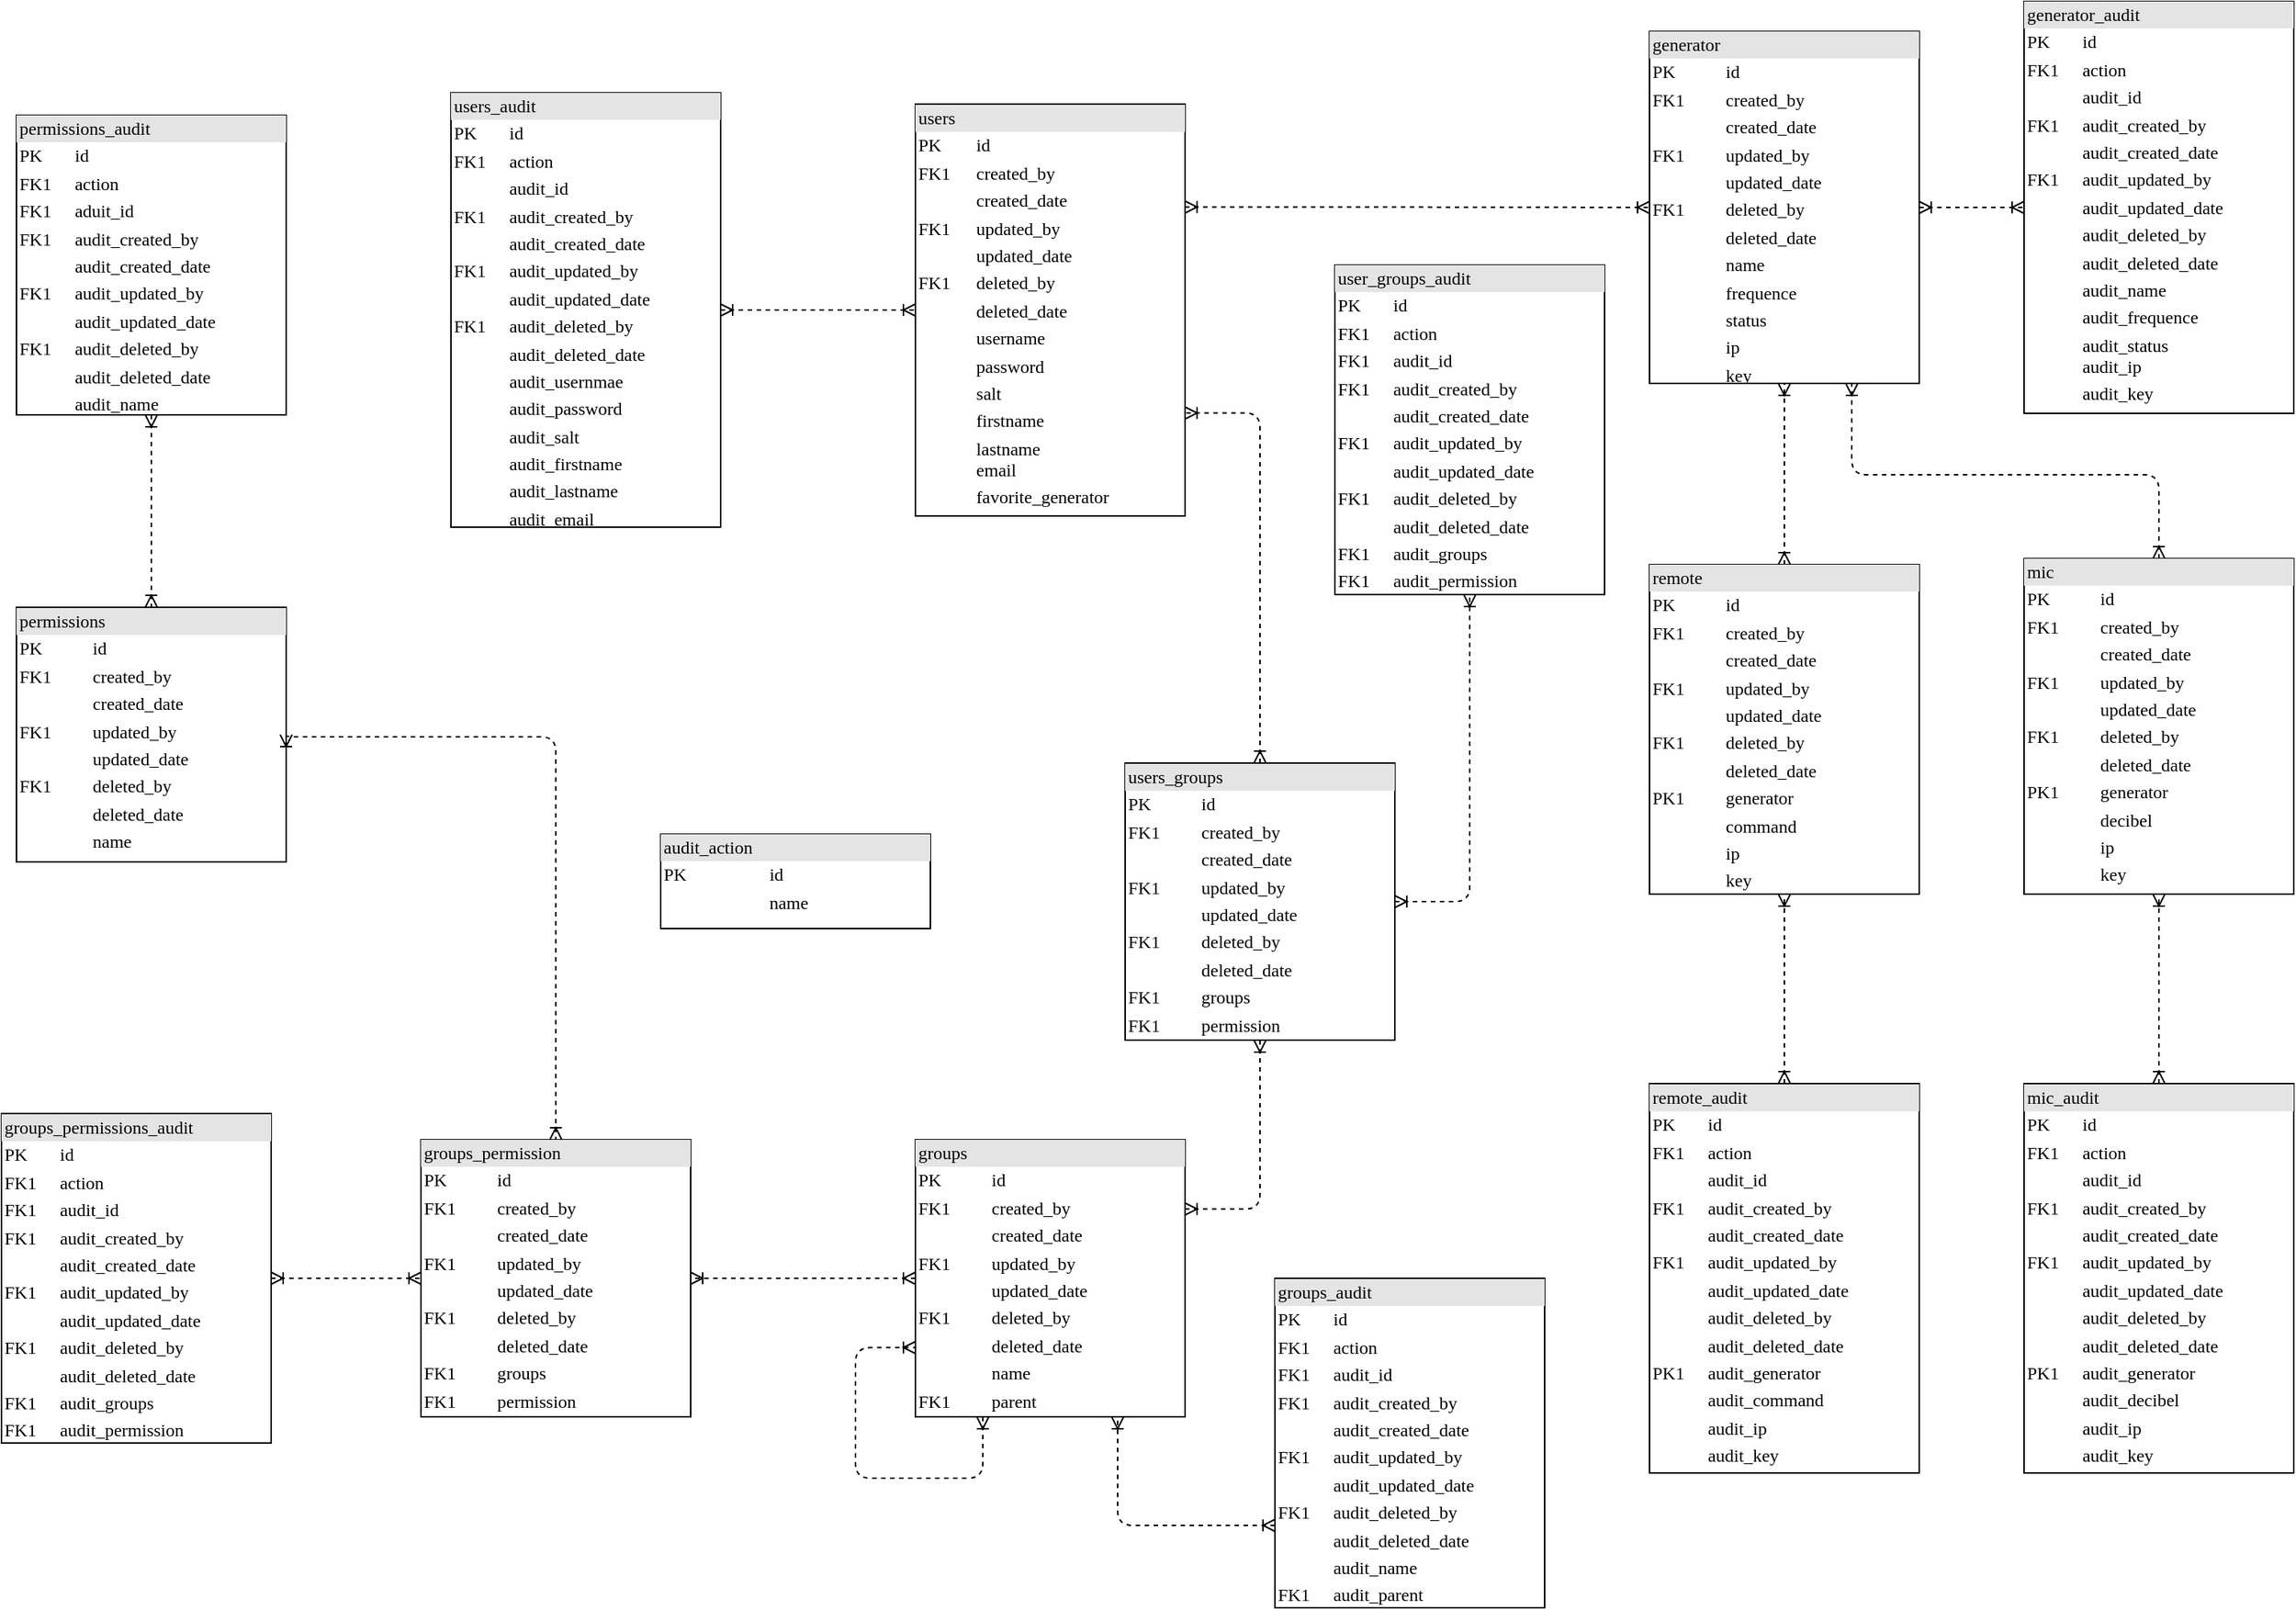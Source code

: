 <mxfile pages="1" version="11.2.4" type="device"><diagram name="Page-1" id="2ca16b54-16f6-2749-3443-fa8db7711227"><mxGraphModel dx="1426" dy="1027" grid="1" gridSize="10" guides="1" tooltips="1" connect="1" arrows="1" fold="1" page="1" pageScale="1" pageWidth="1654" pageHeight="1169" background="#ffffff" math="0" shadow="0"><root><mxCell id="0"/><mxCell id="1" parent="0"/><mxCell id="2ed32ef02a7f4228-8" value="&lt;div style=&quot;box-sizing: border-box ; width: 100% ; background: #e4e4e4 ; padding: 2px&quot;&gt;audit_action&lt;/div&gt;&lt;table style=&quot;width: 100% ; font-size: 1em&quot; cellpadding=&quot;2&quot; cellspacing=&quot;0&quot;&gt;&lt;tbody&gt;&lt;tr&gt;&lt;td&gt;PK&lt;/td&gt;&lt;td&gt;id&lt;/td&gt;&lt;/tr&gt;&lt;tr&gt;&lt;td&gt;&lt;br&gt;&lt;/td&gt;&lt;td&gt;name&lt;/td&gt;&lt;/tr&gt;&lt;/tbody&gt;&lt;/table&gt;" style="verticalAlign=top;align=left;overflow=fill;html=1;rounded=0;shadow=0;comic=0;labelBackgroundColor=none;strokeColor=#000000;strokeWidth=1;fillColor=#ffffff;fontFamily=Verdana;fontSize=12;fontColor=#000000;" parent="1" vertex="1"><mxGeometry x="510" y="620" width="180" height="63" as="geometry"/></mxCell><mxCell id="5gLqeMXHrK_d8059Eth--4" value="&lt;div style=&quot;box-sizing: border-box ; width: 100% ; background: #e4e4e4 ; padding: 2px&quot;&gt;users&lt;/div&gt;&lt;table style=&quot;width: 100% ; font-size: 1em&quot; cellpadding=&quot;2&quot; cellspacing=&quot;0&quot;&gt;&lt;tbody&gt;&lt;tr&gt;&lt;td&gt;PK&lt;/td&gt;&lt;td&gt;id&lt;/td&gt;&lt;/tr&gt;&lt;tr&gt;&lt;td&gt;FK1&lt;/td&gt;&lt;td&gt;created_by&lt;/td&gt;&lt;/tr&gt;&lt;tr&gt;&lt;td&gt;&lt;/td&gt;&lt;td&gt;created_date&lt;/td&gt;&lt;/tr&gt;&lt;tr&gt;&lt;td&gt;FK1&lt;br&gt;&lt;/td&gt;&lt;td&gt;updated_by&lt;br&gt;&lt;/td&gt;&lt;/tr&gt;&lt;tr&gt;&lt;td&gt;&lt;br&gt;&lt;/td&gt;&lt;td&gt;updated_date&lt;/td&gt;&lt;/tr&gt;&lt;tr&gt;&lt;td&gt;FK1&lt;br&gt;&lt;/td&gt;&lt;td&gt;deleted_by&lt;br&gt;&lt;/td&gt;&lt;/tr&gt;&lt;tr&gt;&lt;td&gt;&lt;br&gt;&lt;/td&gt;&lt;td&gt;deleted_date&lt;br&gt;&lt;/td&gt;&lt;/tr&gt;&lt;tr&gt;&lt;td&gt;&lt;br&gt;&lt;/td&gt;&lt;td&gt;username&lt;br&gt;&lt;/td&gt;&lt;/tr&gt;&lt;tr&gt;&lt;td&gt;&lt;/td&gt;&lt;td&gt;password&lt;br&gt;&lt;/td&gt;&lt;/tr&gt;&lt;tr&gt;&lt;td&gt;&lt;br&gt;&lt;/td&gt;&lt;td&gt;salt&lt;br&gt;&lt;/td&gt;&lt;/tr&gt;&lt;tr&gt;&lt;td&gt;&lt;br&gt;&lt;/td&gt;&lt;td&gt;firstname&lt;br&gt;&lt;/td&gt;&lt;/tr&gt;&lt;tr&gt;&lt;td&gt;&lt;br&gt;&lt;/td&gt;&lt;td&gt;lastname&lt;br&gt;email&lt;/td&gt;&lt;/tr&gt;&lt;tr&gt;&lt;td&gt;&lt;br&gt;&lt;/td&gt;&lt;td&gt;favorite_generator&lt;/td&gt;&lt;/tr&gt;&lt;/tbody&gt;&lt;/table&gt;" style="verticalAlign=top;align=left;overflow=fill;html=1;rounded=0;shadow=0;comic=0;labelBackgroundColor=none;strokeColor=#000000;strokeWidth=1;fillColor=#ffffff;fontFamily=Verdana;fontSize=12;fontColor=#000000;" parent="1" vertex="1"><mxGeometry x="680" y="132.5" width="180" height="275" as="geometry"/></mxCell><mxCell id="5gLqeMXHrK_d8059Eth--5" value="&lt;div style=&quot;box-sizing: border-box ; width: 100% ; background: #e4e4e4 ; padding: 2px&quot;&gt;users_audit&lt;/div&gt;&lt;table style=&quot;width: 100% ; font-size: 1em&quot; cellpadding=&quot;2&quot; cellspacing=&quot;0&quot;&gt;&lt;tbody&gt;&lt;tr&gt;&lt;td&gt;PK&lt;/td&gt;&lt;td&gt;id&lt;/td&gt;&lt;/tr&gt;&lt;tr&gt;&lt;td&gt;FK1&lt;/td&gt;&lt;td&gt;action&lt;/td&gt;&lt;/tr&gt;&lt;tr&gt;&lt;td&gt;&lt;/td&gt;&lt;td&gt;audit_id&lt;/td&gt;&lt;/tr&gt;&lt;tr&gt;&lt;td&gt;FK1&lt;br&gt;&lt;/td&gt;&lt;td&gt;audit_created_by&lt;br&gt;&lt;/td&gt;&lt;/tr&gt;&lt;tr&gt;&lt;td&gt;&lt;br&gt;&lt;/td&gt;&lt;td&gt;audit_created_date&lt;br&gt;&lt;/td&gt;&lt;/tr&gt;&lt;tr&gt;&lt;td&gt;FK1&lt;br&gt;&lt;/td&gt;&lt;td&gt;audit_updated_by&lt;br&gt;&lt;/td&gt;&lt;/tr&gt;&lt;tr&gt;&lt;td&gt;&lt;br&gt;&lt;/td&gt;&lt;td&gt;audit_updated_date&lt;br&gt;&lt;/td&gt;&lt;/tr&gt;&lt;tr&gt;&lt;td&gt;FK1&lt;br&gt;&lt;/td&gt;&lt;td&gt;audit_deleted_by&lt;br&gt;&lt;/td&gt;&lt;/tr&gt;&lt;tr&gt;&lt;td&gt;&lt;br&gt;&lt;/td&gt;&lt;td&gt;audit_deleted_date&lt;br&gt;&lt;/td&gt;&lt;/tr&gt;&lt;tr&gt;&lt;td&gt;&lt;br&gt;&lt;/td&gt;&lt;td&gt;audit_usernmae&lt;br&gt;&lt;/td&gt;&lt;/tr&gt;&lt;tr&gt;&lt;td&gt;&lt;br&gt;&lt;/td&gt;&lt;td&gt;audit_password&lt;br&gt;&lt;/td&gt;&lt;/tr&gt;&lt;tr&gt;&lt;td&gt;&lt;br&gt;&lt;/td&gt;&lt;td&gt;audit_salt&lt;br&gt;&lt;/td&gt;&lt;/tr&gt;&lt;tr&gt;&lt;td&gt;&lt;br&gt;&lt;/td&gt;&lt;td&gt;audit_firstname&lt;br&gt;&lt;/td&gt;&lt;/tr&gt;&lt;tr&gt;&lt;td&gt;&lt;br&gt;&lt;/td&gt;&lt;td&gt;audit_lastname&lt;br&gt;&lt;/td&gt;&lt;/tr&gt;&lt;tr&gt;&lt;td&gt;&lt;br&gt;&lt;/td&gt;&lt;td&gt;audit_email&lt;/td&gt;&lt;/tr&gt;&lt;/tbody&gt;&lt;/table&gt;" style="verticalAlign=top;align=left;overflow=fill;html=1;rounded=0;shadow=0;comic=0;labelBackgroundColor=none;strokeColor=#000000;strokeWidth=1;fillColor=#ffffff;fontFamily=Verdana;fontSize=12;fontColor=#000000;" parent="1" vertex="1"><mxGeometry x="370" y="125" width="180" height="290" as="geometry"/></mxCell><mxCell id="5gLqeMXHrK_d8059Eth--9" style="edgeStyle=orthogonalEdgeStyle;html=1;dashed=1;labelBackgroundColor=none;startArrow=ERoneToMany;endArrow=ERoneToMany;fontFamily=Verdana;fontSize=12;align=left;exitX=1;exitY=0.5;exitDx=0;exitDy=0;entryX=0;entryY=0.5;entryDx=0;entryDy=0;startFill=0;" parent="1" source="5gLqeMXHrK_d8059Eth--5" target="5gLqeMXHrK_d8059Eth--4" edge="1"><mxGeometry relative="1" as="geometry"><mxPoint x="615" y="525" as="sourcePoint"/><mxPoint x="615" y="580" as="targetPoint"/></mxGeometry></mxCell><mxCell id="5gLqeMXHrK_d8059Eth--12" value="&lt;div style=&quot;box-sizing: border-box ; width: 100% ; background: #e4e4e4 ; padding: 2px&quot;&gt;permissions&lt;br&gt;&lt;/div&gt;&lt;table style=&quot;width: 100% ; font-size: 1em&quot; cellpadding=&quot;2&quot; cellspacing=&quot;0&quot;&gt;&lt;tbody&gt;&lt;tr&gt;&lt;td&gt;PK&lt;/td&gt;&lt;td&gt;id&lt;/td&gt;&lt;/tr&gt;&lt;tr&gt;&lt;td&gt;FK1&lt;/td&gt;&lt;td&gt;created_by&lt;/td&gt;&lt;/tr&gt;&lt;tr&gt;&lt;td&gt;&lt;/td&gt;&lt;td&gt;created_date&lt;/td&gt;&lt;/tr&gt;&lt;tr&gt;&lt;td&gt;FK1&lt;br&gt;&lt;/td&gt;&lt;td&gt;updated_by&lt;br&gt;&lt;/td&gt;&lt;/tr&gt;&lt;tr&gt;&lt;td&gt;&lt;br&gt;&lt;/td&gt;&lt;td&gt;updated_date&lt;br&gt;&lt;/td&gt;&lt;/tr&gt;&lt;tr&gt;&lt;td&gt;FK1&lt;br&gt;&lt;/td&gt;&lt;td&gt;deleted_by&lt;br&gt;&lt;/td&gt;&lt;/tr&gt;&lt;tr&gt;&lt;td&gt;&lt;br&gt;&lt;/td&gt;&lt;td&gt;deleted_date&lt;br&gt;&lt;/td&gt;&lt;/tr&gt;&lt;tr&gt;&lt;td&gt;&lt;br&gt;&lt;/td&gt;&lt;td&gt;name&lt;/td&gt;&lt;/tr&gt;&lt;/tbody&gt;&lt;/table&gt;" style="verticalAlign=top;align=left;overflow=fill;html=1;rounded=0;shadow=0;comic=0;labelBackgroundColor=none;strokeColor=#000000;strokeWidth=1;fillColor=#ffffff;fontFamily=Verdana;fontSize=12;fontColor=#000000;" parent="1" vertex="1"><mxGeometry x="80" y="468.5" width="180" height="170" as="geometry"/></mxCell><mxCell id="5gLqeMXHrK_d8059Eth--13" value="&lt;div style=&quot;box-sizing: border-box ; width: 100% ; background: #e4e4e4 ; padding: 2px&quot;&gt;permissions_audit&lt;/div&gt;&lt;table style=&quot;width: 100% ; font-size: 1em&quot; cellpadding=&quot;2&quot; cellspacing=&quot;0&quot;&gt;&lt;tbody&gt;&lt;tr&gt;&lt;td&gt;PK&lt;/td&gt;&lt;td&gt;id&lt;/td&gt;&lt;/tr&gt;&lt;tr&gt;&lt;td&gt;FK1&lt;/td&gt;&lt;td&gt;action&lt;/td&gt;&lt;/tr&gt;&lt;tr&gt;&lt;td&gt;FK1&lt;/td&gt;&lt;td&gt;aduit_id&lt;/td&gt;&lt;/tr&gt;&lt;tr&gt;&lt;td&gt;FK1&lt;br&gt;&lt;/td&gt;&lt;td&gt;audit_created_by&lt;br&gt;&lt;/td&gt;&lt;/tr&gt;&lt;tr&gt;&lt;td&gt;&lt;br&gt;&lt;/td&gt;&lt;td&gt;audit_created_date&lt;br&gt;&lt;/td&gt;&lt;/tr&gt;&lt;tr&gt;&lt;td&gt;FK1&lt;br&gt;&lt;/td&gt;&lt;td&gt;audit_updated_by&lt;br&gt;&lt;/td&gt;&lt;/tr&gt;&lt;tr&gt;&lt;td&gt;&lt;br&gt;&lt;/td&gt;&lt;td&gt;audit_updated_date&lt;br&gt;&lt;/td&gt;&lt;/tr&gt;&lt;tr&gt;&lt;td&gt;FK1&lt;br&gt;&lt;/td&gt;&lt;td&gt;audit_deleted_by&lt;br&gt;&lt;/td&gt;&lt;/tr&gt;&lt;tr&gt;&lt;td&gt;&lt;br&gt;&lt;/td&gt;&lt;td&gt;audit_deleted_date&lt;br&gt;&lt;/td&gt;&lt;/tr&gt;&lt;tr&gt;&lt;td&gt;&lt;br&gt;&lt;/td&gt;&lt;td&gt;audit_name&lt;/td&gt;&lt;/tr&gt;&lt;/tbody&gt;&lt;/table&gt;" style="verticalAlign=top;align=left;overflow=fill;html=1;rounded=0;shadow=0;comic=0;labelBackgroundColor=none;strokeColor=#000000;strokeWidth=1;fillColor=#ffffff;fontFamily=Verdana;fontSize=12;fontColor=#000000;" parent="1" vertex="1"><mxGeometry x="80" y="140" width="180" height="200" as="geometry"/></mxCell><mxCell id="5gLqeMXHrK_d8059Eth--19" value="&lt;div style=&quot;box-sizing: border-box ; width: 100% ; background: #e4e4e4 ; padding: 2px&quot;&gt;groups_permission&lt;/div&gt;&lt;table style=&quot;width: 100% ; font-size: 1em&quot; cellpadding=&quot;2&quot; cellspacing=&quot;0&quot;&gt;&lt;tbody&gt;&lt;tr&gt;&lt;td&gt;PK&lt;/td&gt;&lt;td&gt;id&lt;/td&gt;&lt;/tr&gt;&lt;tr&gt;&lt;td&gt;FK1&lt;/td&gt;&lt;td&gt;created_by&lt;/td&gt;&lt;/tr&gt;&lt;tr&gt;&lt;td&gt;&lt;br&gt;&lt;/td&gt;&lt;td&gt;created_date&lt;/td&gt;&lt;/tr&gt;&lt;tr&gt;&lt;td&gt;FK1&lt;br&gt;&lt;/td&gt;&lt;td&gt;updated_by&lt;/td&gt;&lt;/tr&gt;&lt;tr&gt;&lt;td&gt;&lt;br&gt;&lt;/td&gt;&lt;td&gt;updated_date&lt;br&gt;&lt;/td&gt;&lt;/tr&gt;&lt;tr&gt;&lt;td&gt;FK1&lt;br&gt;&lt;/td&gt;&lt;td&gt;deleted_by&lt;br&gt;&lt;/td&gt;&lt;/tr&gt;&lt;tr&gt;&lt;td&gt;&lt;br&gt;&lt;/td&gt;&lt;td&gt;deleted_date&lt;br&gt;&lt;/td&gt;&lt;/tr&gt;&lt;tr&gt;&lt;td&gt;FK1&lt;br&gt;&lt;/td&gt;&lt;td&gt;groups&lt;br&gt;&lt;/td&gt;&lt;/tr&gt;&lt;tr&gt;&lt;td&gt;FK1&lt;/td&gt;&lt;td&gt;permission&lt;/td&gt;&lt;/tr&gt;&lt;/tbody&gt;&lt;/table&gt;" style="verticalAlign=top;align=left;overflow=fill;html=1;rounded=0;shadow=0;comic=0;labelBackgroundColor=none;strokeColor=#000000;strokeWidth=1;fillColor=#ffffff;fontFamily=Verdana;fontSize=12;fontColor=#000000;" parent="1" vertex="1"><mxGeometry x="350" y="824" width="180" height="185" as="geometry"/></mxCell><mxCell id="5gLqeMXHrK_d8059Eth--20" value="&lt;div style=&quot;box-sizing: border-box ; width: 100% ; background: #e4e4e4 ; padding: 2px&quot;&gt;groups_permissions_audit&lt;/div&gt;&lt;table style=&quot;width: 100% ; font-size: 1em&quot; cellpadding=&quot;2&quot; cellspacing=&quot;0&quot;&gt;&lt;tbody&gt;&lt;tr&gt;&lt;td&gt;PK&lt;/td&gt;&lt;td&gt;id&lt;/td&gt;&lt;/tr&gt;&lt;tr&gt;&lt;td&gt;FK1&lt;/td&gt;&lt;td&gt;action&lt;/td&gt;&lt;/tr&gt;&lt;tr&gt;&lt;td&gt;FK1&lt;/td&gt;&lt;td&gt;audit_id&lt;/td&gt;&lt;/tr&gt;&lt;tr&gt;&lt;td&gt;FK1&lt;br&gt;&lt;/td&gt;&lt;td&gt;audit_created_by&lt;br&gt;&lt;/td&gt;&lt;/tr&gt;&lt;tr&gt;&lt;td&gt;&lt;br&gt;&lt;/td&gt;&lt;td&gt;audit_created_date&lt;br&gt;&lt;/td&gt;&lt;/tr&gt;&lt;tr&gt;&lt;td&gt;FK1&lt;br&gt;&lt;/td&gt;&lt;td&gt;audit_updated_by&lt;br&gt;&lt;/td&gt;&lt;/tr&gt;&lt;tr&gt;&lt;td&gt;&lt;br&gt;&lt;/td&gt;&lt;td&gt;audit_updated_date&lt;br&gt;&lt;/td&gt;&lt;/tr&gt;&lt;tr&gt;&lt;td&gt;FK1&lt;br&gt;&lt;/td&gt;&lt;td&gt;audit_deleted_by&lt;br&gt;&lt;/td&gt;&lt;/tr&gt;&lt;tr&gt;&lt;td&gt;&lt;br&gt;&lt;/td&gt;&lt;td&gt;audit_deleted_date&lt;br&gt;&lt;/td&gt;&lt;/tr&gt;&lt;tr&gt;&lt;td&gt;FK1&lt;br&gt;&lt;/td&gt;&lt;td&gt;audit_groups&lt;/td&gt;&lt;/tr&gt;&lt;tr&gt;&lt;td&gt;FK1&lt;br&gt;&lt;/td&gt;&lt;td&gt;audit_permission&lt;/td&gt;&lt;/tr&gt;&lt;/tbody&gt;&lt;/table&gt;" style="verticalAlign=top;align=left;overflow=fill;html=1;rounded=0;shadow=0;comic=0;labelBackgroundColor=none;strokeColor=#000000;strokeWidth=1;fillColor=#ffffff;fontFamily=Verdana;fontSize=12;fontColor=#000000;" parent="1" vertex="1"><mxGeometry x="70" y="806.5" width="180" height="220" as="geometry"/></mxCell><mxCell id="5gLqeMXHrK_d8059Eth--21" value="&lt;div style=&quot;box-sizing: border-box ; width: 100% ; background: #e4e4e4 ; padding: 2px&quot;&gt;users_groups&lt;/div&gt;&lt;table style=&quot;width: 100% ; font-size: 1em&quot; cellpadding=&quot;2&quot; cellspacing=&quot;0&quot;&gt;&lt;tbody&gt;&lt;tr&gt;&lt;td&gt;PK&lt;/td&gt;&lt;td&gt;id&lt;/td&gt;&lt;/tr&gt;&lt;tr&gt;&lt;td&gt;FK1&lt;/td&gt;&lt;td&gt;created_by&lt;/td&gt;&lt;/tr&gt;&lt;tr&gt;&lt;td&gt;&lt;br&gt;&lt;/td&gt;&lt;td&gt;created_date&lt;/td&gt;&lt;/tr&gt;&lt;tr&gt;&lt;td&gt;FK1&lt;br&gt;&lt;/td&gt;&lt;td&gt;updated_by&lt;/td&gt;&lt;/tr&gt;&lt;tr&gt;&lt;td&gt;&lt;br&gt;&lt;/td&gt;&lt;td&gt;updated_date&lt;br&gt;&lt;/td&gt;&lt;/tr&gt;&lt;tr&gt;&lt;td&gt;FK1&lt;br&gt;&lt;/td&gt;&lt;td&gt;deleted_by&lt;br&gt;&lt;/td&gt;&lt;/tr&gt;&lt;tr&gt;&lt;td&gt;&lt;br&gt;&lt;/td&gt;&lt;td&gt;deleted_date&lt;br&gt;&lt;/td&gt;&lt;/tr&gt;&lt;tr&gt;&lt;td&gt;FK1&lt;br&gt;&lt;/td&gt;&lt;td&gt;groups&lt;br&gt;&lt;/td&gt;&lt;/tr&gt;&lt;tr&gt;&lt;td&gt;FK1&lt;/td&gt;&lt;td&gt;permission&lt;/td&gt;&lt;/tr&gt;&lt;/tbody&gt;&lt;/table&gt;" style="verticalAlign=top;align=left;overflow=fill;html=1;rounded=0;shadow=0;comic=0;labelBackgroundColor=none;strokeColor=#000000;strokeWidth=1;fillColor=#ffffff;fontFamily=Verdana;fontSize=12;fontColor=#000000;" parent="1" vertex="1"><mxGeometry x="820" y="572.5" width="180" height="185" as="geometry"/></mxCell><mxCell id="5gLqeMXHrK_d8059Eth--22" value="&lt;div style=&quot;box-sizing: border-box ; width: 100% ; background: #e4e4e4 ; padding: 2px&quot;&gt;user_groups_audit&lt;/div&gt;&lt;table style=&quot;width: 100% ; font-size: 1em&quot; cellpadding=&quot;2&quot; cellspacing=&quot;0&quot;&gt;&lt;tbody&gt;&lt;tr&gt;&lt;td&gt;PK&lt;/td&gt;&lt;td&gt;id&lt;/td&gt;&lt;/tr&gt;&lt;tr&gt;&lt;td&gt;FK1&lt;/td&gt;&lt;td&gt;action&lt;/td&gt;&lt;/tr&gt;&lt;tr&gt;&lt;td&gt;FK1&lt;/td&gt;&lt;td&gt;audit_id&lt;/td&gt;&lt;/tr&gt;&lt;tr&gt;&lt;td&gt;FK1&lt;br&gt;&lt;/td&gt;&lt;td&gt;audit_created_by&lt;br&gt;&lt;/td&gt;&lt;/tr&gt;&lt;tr&gt;&lt;td&gt;&lt;br&gt;&lt;/td&gt;&lt;td&gt;audit_created_date&lt;br&gt;&lt;/td&gt;&lt;/tr&gt;&lt;tr&gt;&lt;td&gt;FK1&lt;br&gt;&lt;/td&gt;&lt;td&gt;audit_updated_by&lt;br&gt;&lt;/td&gt;&lt;/tr&gt;&lt;tr&gt;&lt;td&gt;&lt;br&gt;&lt;/td&gt;&lt;td&gt;audit_updated_date&lt;br&gt;&lt;/td&gt;&lt;/tr&gt;&lt;tr&gt;&lt;td&gt;FK1&lt;br&gt;&lt;/td&gt;&lt;td&gt;audit_deleted_by&lt;br&gt;&lt;/td&gt;&lt;/tr&gt;&lt;tr&gt;&lt;td&gt;&lt;br&gt;&lt;/td&gt;&lt;td&gt;audit_deleted_date&lt;br&gt;&lt;/td&gt;&lt;/tr&gt;&lt;tr&gt;&lt;td&gt;FK1&lt;br&gt;&lt;/td&gt;&lt;td&gt;audit_groups&lt;/td&gt;&lt;/tr&gt;&lt;tr&gt;&lt;td&gt;FK1&lt;br&gt;&lt;/td&gt;&lt;td&gt;audit_permission&lt;/td&gt;&lt;/tr&gt;&lt;/tbody&gt;&lt;/table&gt;" style="verticalAlign=top;align=left;overflow=fill;html=1;rounded=0;shadow=0;comic=0;labelBackgroundColor=none;strokeColor=#000000;strokeWidth=1;fillColor=#ffffff;fontFamily=Verdana;fontSize=12;fontColor=#000000;" parent="1" vertex="1"><mxGeometry x="960" y="240" width="180" height="220" as="geometry"/></mxCell><mxCell id="5gLqeMXHrK_d8059Eth--23" value="&lt;div style=&quot;box-sizing: border-box ; width: 100% ; background: #e4e4e4 ; padding: 2px&quot;&gt;groups&lt;/div&gt;&lt;table style=&quot;width: 100% ; font-size: 1em&quot; cellpadding=&quot;2&quot; cellspacing=&quot;0&quot;&gt;&lt;tbody&gt;&lt;tr&gt;&lt;td&gt;PK&lt;/td&gt;&lt;td&gt;id&lt;/td&gt;&lt;/tr&gt;&lt;tr&gt;&lt;td&gt;FK1&lt;/td&gt;&lt;td&gt;created_by&lt;/td&gt;&lt;/tr&gt;&lt;tr&gt;&lt;td&gt;&lt;br&gt;&lt;/td&gt;&lt;td&gt;created_date&lt;/td&gt;&lt;/tr&gt;&lt;tr&gt;&lt;td&gt;FK1&lt;br&gt;&lt;/td&gt;&lt;td&gt;updated_by&lt;/td&gt;&lt;/tr&gt;&lt;tr&gt;&lt;td&gt;&lt;br&gt;&lt;/td&gt;&lt;td&gt;updated_date&lt;br&gt;&lt;/td&gt;&lt;/tr&gt;&lt;tr&gt;&lt;td&gt;FK1&lt;br&gt;&lt;/td&gt;&lt;td&gt;deleted_by&lt;br&gt;&lt;/td&gt;&lt;/tr&gt;&lt;tr&gt;&lt;td&gt;&lt;br&gt;&lt;/td&gt;&lt;td&gt;deleted_date&lt;br&gt;&lt;/td&gt;&lt;/tr&gt;&lt;tr&gt;&lt;td&gt;&lt;/td&gt;&lt;td&gt;name&lt;br&gt;&lt;/td&gt;&lt;/tr&gt;&lt;tr&gt;&lt;td&gt;FK1&lt;/td&gt;&lt;td&gt;parent&lt;/td&gt;&lt;/tr&gt;&lt;/tbody&gt;&lt;/table&gt;" style="verticalAlign=top;align=left;overflow=fill;html=1;rounded=0;shadow=0;comic=0;labelBackgroundColor=none;strokeColor=#000000;strokeWidth=1;fillColor=#ffffff;fontFamily=Verdana;fontSize=12;fontColor=#000000;" parent="1" vertex="1"><mxGeometry x="680" y="824" width="180" height="185" as="geometry"/></mxCell><mxCell id="5gLqeMXHrK_d8059Eth--24" value="&lt;div style=&quot;box-sizing: border-box ; width: 100% ; background: #e4e4e4 ; padding: 2px&quot;&gt;groups_audit&lt;/div&gt;&lt;table style=&quot;width: 100% ; font-size: 1em&quot; cellpadding=&quot;2&quot; cellspacing=&quot;0&quot;&gt;&lt;tbody&gt;&lt;tr&gt;&lt;td&gt;PK&lt;/td&gt;&lt;td&gt;id&lt;/td&gt;&lt;/tr&gt;&lt;tr&gt;&lt;td&gt;FK1&lt;/td&gt;&lt;td&gt;action&lt;/td&gt;&lt;/tr&gt;&lt;tr&gt;&lt;td&gt;FK1&lt;/td&gt;&lt;td&gt;audit_id&lt;/td&gt;&lt;/tr&gt;&lt;tr&gt;&lt;td&gt;FK1&lt;br&gt;&lt;/td&gt;&lt;td&gt;audit_created_by&lt;br&gt;&lt;/td&gt;&lt;/tr&gt;&lt;tr&gt;&lt;td&gt;&lt;br&gt;&lt;/td&gt;&lt;td&gt;audit_created_date&lt;br&gt;&lt;/td&gt;&lt;/tr&gt;&lt;tr&gt;&lt;td&gt;FK1&lt;br&gt;&lt;/td&gt;&lt;td&gt;audit_updated_by&lt;br&gt;&lt;/td&gt;&lt;/tr&gt;&lt;tr&gt;&lt;td&gt;&lt;br&gt;&lt;/td&gt;&lt;td&gt;audit_updated_date&lt;br&gt;&lt;/td&gt;&lt;/tr&gt;&lt;tr&gt;&lt;td&gt;FK1&lt;br&gt;&lt;/td&gt;&lt;td&gt;audit_deleted_by&lt;br&gt;&lt;/td&gt;&lt;/tr&gt;&lt;tr&gt;&lt;td&gt;&lt;br&gt;&lt;/td&gt;&lt;td&gt;audit_deleted_date&lt;br&gt;&lt;/td&gt;&lt;/tr&gt;&lt;tr&gt;&lt;td&gt;&lt;br&gt;&lt;/td&gt;&lt;td&gt;audit_name&lt;/td&gt;&lt;/tr&gt;&lt;tr&gt;&lt;td&gt;FK1&lt;br&gt;&lt;/td&gt;&lt;td&gt;audit_parent&lt;/td&gt;&lt;/tr&gt;&lt;/tbody&gt;&lt;/table&gt;" style="verticalAlign=top;align=left;overflow=fill;html=1;rounded=0;shadow=0;comic=0;labelBackgroundColor=none;strokeColor=#000000;strokeWidth=1;fillColor=#ffffff;fontFamily=Verdana;fontSize=12;fontColor=#000000;" parent="1" vertex="1"><mxGeometry x="920" y="916.5" width="180" height="220" as="geometry"/></mxCell><mxCell id="5gLqeMXHrK_d8059Eth--26" style="edgeStyle=orthogonalEdgeStyle;html=1;dashed=1;labelBackgroundColor=none;startArrow=ERoneToMany;endArrow=ERoneToMany;fontFamily=Verdana;fontSize=12;align=left;exitX=0.5;exitY=1;exitDx=0;exitDy=0;entryX=0.5;entryY=0;entryDx=0;entryDy=0;startFill=0;" parent="1" source="5gLqeMXHrK_d8059Eth--13" target="5gLqeMXHrK_d8059Eth--12" edge="1"><mxGeometry relative="1" as="geometry"><mxPoint x="605" y="497.5" as="sourcePoint"/><mxPoint x="605" y="582.5" as="targetPoint"/></mxGeometry></mxCell><mxCell id="5gLqeMXHrK_d8059Eth--27" style="edgeStyle=orthogonalEdgeStyle;html=1;dashed=1;labelBackgroundColor=none;startArrow=ERoneToMany;endArrow=ERoneToMany;fontFamily=Verdana;fontSize=12;align=left;startFill=0;entryX=1;entryY=0.25;entryDx=0;entryDy=0;exitX=0.5;exitY=1;exitDx=0;exitDy=0;" parent="1" source="5gLqeMXHrK_d8059Eth--21" target="5gLqeMXHrK_d8059Eth--23" edge="1"><mxGeometry relative="1" as="geometry"><mxPoint x="-20" y="10" as="sourcePoint"/><mxPoint x="-20" y="350" as="targetPoint"/><Array as="points"><mxPoint x="910" y="870"/></Array></mxGeometry></mxCell><mxCell id="5gLqeMXHrK_d8059Eth--28" style="edgeStyle=orthogonalEdgeStyle;html=1;dashed=1;labelBackgroundColor=none;startArrow=ERoneToMany;endArrow=ERoneToMany;fontFamily=Verdana;fontSize=12;align=left;startFill=0;exitX=1;exitY=0.5;exitDx=0;exitDy=0;entryX=0.5;entryY=0;entryDx=0;entryDy=0;" parent="1" source="5gLqeMXHrK_d8059Eth--12" target="5gLqeMXHrK_d8059Eth--19" edge="1"><mxGeometry relative="1" as="geometry"><mxPoint x="-10" y="20" as="sourcePoint"/><mxPoint x="440" y="840" as="targetPoint"/><Array as="points"><mxPoint x="440" y="555"/></Array></mxGeometry></mxCell><mxCell id="5gLqeMXHrK_d8059Eth--33" style="edgeStyle=orthogonalEdgeStyle;html=1;dashed=1;labelBackgroundColor=none;startArrow=ERoneToMany;endArrow=ERoneToMany;fontFamily=Verdana;fontSize=12;align=left;startFill=0;entryX=1;entryY=0.5;entryDx=0;entryDy=0;exitX=0;exitY=0.5;exitDx=0;exitDy=0;" parent="1" source="5gLqeMXHrK_d8059Eth--23" target="5gLqeMXHrK_d8059Eth--19" edge="1"><mxGeometry relative="1" as="geometry"><mxPoint x="690" y="916" as="sourcePoint"/><mxPoint x="-10" y="360" as="targetPoint"/><Array as="points"><mxPoint x="590" y="916"/><mxPoint x="590" y="916"/></Array></mxGeometry></mxCell><mxCell id="5gLqeMXHrK_d8059Eth--34" style="edgeStyle=orthogonalEdgeStyle;html=1;dashed=1;labelBackgroundColor=none;startArrow=ERoneToMany;endArrow=ERoneToMany;fontFamily=Verdana;fontSize=12;align=left;startFill=0;exitX=0;exitY=0.75;exitDx=0;exitDy=0;entryX=0.75;entryY=1;entryDx=0;entryDy=0;" parent="1" source="5gLqeMXHrK_d8059Eth--24" target="5gLqeMXHrK_d8059Eth--23" edge="1"><mxGeometry relative="1" as="geometry"><mxPoint x="605" y="927.5" as="sourcePoint"/><mxPoint x="490" y="927.5" as="targetPoint"/><Array as="points"><mxPoint x="815" y="1081"/></Array></mxGeometry></mxCell><mxCell id="5gLqeMXHrK_d8059Eth--35" style="edgeStyle=orthogonalEdgeStyle;html=1;dashed=1;labelBackgroundColor=none;startArrow=ERoneToMany;endArrow=ERoneToMany;fontFamily=Verdana;fontSize=12;align=left;exitX=1;exitY=0.5;exitDx=0;exitDy=0;entryX=0.5;entryY=1;entryDx=0;entryDy=0;startFill=0;" parent="1" source="5gLqeMXHrK_d8059Eth--21" target="5gLqeMXHrK_d8059Eth--22" edge="1"><mxGeometry relative="1" as="geometry"><mxPoint x="445" y="372.5" as="sourcePoint"/><mxPoint x="515" y="372.5" as="targetPoint"/><Array as="points"><mxPoint x="1050" y="665"/></Array></mxGeometry></mxCell><mxCell id="5gLqeMXHrK_d8059Eth--36" style="edgeStyle=orthogonalEdgeStyle;html=1;dashed=1;labelBackgroundColor=none;startArrow=ERoneToMany;endArrow=ERoneToMany;fontFamily=Verdana;fontSize=12;align=left;startFill=0;entryX=0;entryY=0.75;entryDx=0;entryDy=0;exitX=0.25;exitY=1;exitDx=0;exitDy=0;" parent="1" source="5gLqeMXHrK_d8059Eth--23" target="5gLqeMXHrK_d8059Eth--23" edge="1"><mxGeometry relative="1" as="geometry"><mxPoint x="940" y="807.5" as="sourcePoint"/><mxPoint x="785" y="880" as="targetPoint"/><Array as="points"><mxPoint x="725" y="1050"/><mxPoint x="640" y="1050"/><mxPoint x="640" y="963"/></Array></mxGeometry></mxCell><mxCell id="5gLqeMXHrK_d8059Eth--39" style="edgeStyle=orthogonalEdgeStyle;html=1;dashed=1;labelBackgroundColor=none;startArrow=ERoneToMany;endArrow=ERoneToMany;fontFamily=Verdana;fontSize=12;align=left;startFill=0;entryX=1;entryY=0.75;entryDx=0;entryDy=0;exitX=0.5;exitY=0;exitDx=0;exitDy=0;" parent="1" source="5gLqeMXHrK_d8059Eth--21" target="5gLqeMXHrK_d8059Eth--4" edge="1"><mxGeometry relative="1" as="geometry"><mxPoint x="910" y="767.5" as="sourcePoint"/><mxPoint x="785" y="880" as="targetPoint"/><Array as="points"><mxPoint x="910" y="339"/></Array></mxGeometry></mxCell><mxCell id="5gLqeMXHrK_d8059Eth--40" style="edgeStyle=orthogonalEdgeStyle;html=1;dashed=1;labelBackgroundColor=none;startArrow=ERoneToMany;endArrow=ERoneToMany;fontFamily=Verdana;fontSize=12;align=left;exitX=1;exitY=0.5;exitDx=0;exitDy=0;entryX=0;entryY=0.5;entryDx=0;entryDy=0;startFill=0;" parent="1" source="5gLqeMXHrK_d8059Eth--20" target="5gLqeMXHrK_d8059Eth--19" edge="1"><mxGeometry relative="1" as="geometry"><mxPoint x="670" y="575" as="sourcePoint"/><mxPoint x="830" y="575" as="targetPoint"/></mxGeometry></mxCell><mxCell id="5gLqeMXHrK_d8059Eth--48" style="edgeStyle=orthogonalEdgeStyle;html=1;dashed=1;labelBackgroundColor=none;startArrow=ERoneToMany;endArrow=ERoneToMany;fontFamily=Verdana;fontSize=12;align=left;exitX=1;exitY=0.25;exitDx=0;exitDy=0;entryX=0;entryY=0.5;entryDx=0;entryDy=0;startFill=0;" parent="1" source="5gLqeMXHrK_d8059Eth--4" target="5gLqeMXHrK_d8059Eth--49" edge="1"><mxGeometry relative="1" as="geometry"><mxPoint x="1000" y="299.5" as="sourcePoint"/><mxPoint x="1120" y="140" as="targetPoint"/></mxGeometry></mxCell><mxCell id="5gLqeMXHrK_d8059Eth--49" value="&lt;div style=&quot;box-sizing: border-box ; width: 100% ; background: #e4e4e4 ; padding: 2px&quot;&gt;generator&lt;/div&gt;&lt;table style=&quot;width: 100% ; font-size: 1em&quot; cellpadding=&quot;2&quot; cellspacing=&quot;0&quot;&gt;&lt;tbody&gt;&lt;tr&gt;&lt;td&gt;PK&lt;/td&gt;&lt;td&gt;id&lt;/td&gt;&lt;/tr&gt;&lt;tr&gt;&lt;td&gt;FK1&lt;/td&gt;&lt;td&gt;created_by&lt;/td&gt;&lt;/tr&gt;&lt;tr&gt;&lt;td&gt;&lt;/td&gt;&lt;td&gt;created_date&lt;/td&gt;&lt;/tr&gt;&lt;tr&gt;&lt;td&gt;FK1&lt;br&gt;&lt;/td&gt;&lt;td&gt;updated_by&lt;br&gt;&lt;/td&gt;&lt;/tr&gt;&lt;tr&gt;&lt;td&gt;&lt;br&gt;&lt;/td&gt;&lt;td&gt;updated_date&lt;/td&gt;&lt;/tr&gt;&lt;tr&gt;&lt;td&gt;FK1&lt;br&gt;&lt;/td&gt;&lt;td&gt;deleted_by&lt;br&gt;&lt;/td&gt;&lt;/tr&gt;&lt;tr&gt;&lt;td&gt;&lt;br&gt;&lt;/td&gt;&lt;td&gt;deleted_date&lt;br&gt;&lt;/td&gt;&lt;/tr&gt;&lt;tr&gt;&lt;td&gt;&lt;br&gt;&lt;/td&gt;&lt;td&gt;name&lt;br&gt;&lt;/td&gt;&lt;/tr&gt;&lt;tr&gt;&lt;td&gt;&lt;/td&gt;&lt;td&gt;frequence&lt;br&gt;&lt;/td&gt;&lt;/tr&gt;&lt;tr&gt;&lt;td&gt;&lt;br&gt;&lt;/td&gt;&lt;td&gt;status&lt;br&gt;&lt;/td&gt;&lt;/tr&gt;&lt;tr&gt;&lt;td&gt;&lt;br&gt;&lt;/td&gt;&lt;td&gt;ip&lt;br&gt;&lt;/td&gt;&lt;/tr&gt;&lt;tr&gt;&lt;td&gt;&lt;br&gt;&lt;/td&gt;&lt;td&gt;key&lt;/td&gt;&lt;/tr&gt;&lt;/tbody&gt;&lt;/table&gt;" style="verticalAlign=top;align=left;overflow=fill;html=1;rounded=0;shadow=0;comic=0;labelBackgroundColor=none;strokeColor=#000000;strokeWidth=1;fillColor=#ffffff;fontFamily=Verdana;fontSize=12;fontColor=#000000;" parent="1" vertex="1"><mxGeometry x="1170" y="84" width="180" height="235" as="geometry"/></mxCell><mxCell id="5gLqeMXHrK_d8059Eth--50" value="&lt;div style=&quot;box-sizing: border-box ; width: 100% ; background: #e4e4e4 ; padding: 2px&quot;&gt;generator_audit&lt;/div&gt;&lt;table style=&quot;width: 100% ; font-size: 1em&quot; cellpadding=&quot;2&quot; cellspacing=&quot;0&quot;&gt;&lt;tbody&gt;&lt;tr&gt;&lt;td&gt;PK&lt;/td&gt;&lt;td&gt;id&lt;/td&gt;&lt;/tr&gt;&lt;tr&gt;&lt;td&gt;FK1&lt;/td&gt;&lt;td&gt;action&lt;/td&gt;&lt;/tr&gt;&lt;tr&gt;&lt;td&gt;&lt;/td&gt;&lt;td&gt;audit_id&lt;/td&gt;&lt;/tr&gt;&lt;tr&gt;&lt;td&gt;FK1&lt;br&gt;&lt;/td&gt;&lt;td&gt;audit_created_by&lt;/td&gt;&lt;/tr&gt;&lt;tr&gt;&lt;td&gt;&lt;br&gt;&lt;/td&gt;&lt;td&gt;audit_created_date&lt;/td&gt;&lt;/tr&gt;&lt;tr&gt;&lt;td&gt;FK1&lt;br&gt;&lt;/td&gt;&lt;td&gt;audit_updated_by&lt;br&gt;&lt;/td&gt;&lt;/tr&gt;&lt;tr&gt;&lt;td&gt;&lt;br&gt;&lt;/td&gt;&lt;td&gt;audit_updated_date&lt;br&gt;&lt;/td&gt;&lt;/tr&gt;&lt;tr&gt;&lt;td&gt;&lt;br&gt;&lt;/td&gt;&lt;td&gt;audit_deleted_by&lt;br&gt;&lt;/td&gt;&lt;/tr&gt;&lt;tr&gt;&lt;td&gt;&lt;/td&gt;&lt;td&gt;audit_deleted_date&lt;br&gt;&lt;/td&gt;&lt;/tr&gt;&lt;tr&gt;&lt;td&gt;&lt;br&gt;&lt;/td&gt;&lt;td&gt;audit_name&lt;br&gt;&lt;/td&gt;&lt;/tr&gt;&lt;tr&gt;&lt;td&gt;&lt;br&gt;&lt;/td&gt;&lt;td&gt;audit_frequence&lt;/td&gt;&lt;/tr&gt;&lt;tr&gt;&lt;td&gt;&lt;br&gt;&lt;/td&gt;&lt;td&gt;audit_status&lt;br&gt;audit_ip&lt;/td&gt;&lt;/tr&gt;&lt;tr&gt;&lt;td&gt;&lt;br&gt;&lt;/td&gt;&lt;td&gt;audit_key&lt;/td&gt;&lt;/tr&gt;&lt;/tbody&gt;&lt;/table&gt;" style="verticalAlign=top;align=left;overflow=fill;html=1;rounded=0;shadow=0;comic=0;labelBackgroundColor=none;strokeColor=#000000;strokeWidth=1;fillColor=#ffffff;fontFamily=Verdana;fontSize=12;fontColor=#000000;" parent="1" vertex="1"><mxGeometry x="1420" y="64" width="180" height="275" as="geometry"/></mxCell><mxCell id="5gLqeMXHrK_d8059Eth--51" style="edgeStyle=orthogonalEdgeStyle;html=1;dashed=1;labelBackgroundColor=none;startArrow=ERoneToMany;endArrow=ERoneToMany;fontFamily=Verdana;fontSize=12;align=left;exitX=1;exitY=0.5;exitDx=0;exitDy=0;entryX=0;entryY=0.5;entryDx=0;entryDy=0;startFill=0;" parent="1" source="5gLqeMXHrK_d8059Eth--49" target="5gLqeMXHrK_d8059Eth--50" edge="1"><mxGeometry relative="1" as="geometry"><mxPoint x="1060" y="290" as="sourcePoint"/><mxPoint x="1220" y="290" as="targetPoint"/></mxGeometry></mxCell><mxCell id="7xB-yQvQNMDxz9pAa4Z4-8" style="edgeStyle=orthogonalEdgeStyle;html=1;dashed=1;labelBackgroundColor=none;startArrow=ERoneToMany;endArrow=ERoneToMany;fontFamily=Verdana;fontSize=12;align=left;exitX=0.5;exitY=0;exitDx=0;exitDy=0;entryX=0.5;entryY=1;entryDx=0;entryDy=0;startFill=0;" parent="1" source="onZEJkgJsXAcvzVO__80-1" target="5gLqeMXHrK_d8059Eth--49" edge="1"><mxGeometry relative="1" as="geometry"><mxPoint x="1260" y="440" as="sourcePoint"/><mxPoint x="1550.2" y="390.2" as="targetPoint"/></mxGeometry></mxCell><mxCell id="7xB-yQvQNMDxz9pAa4Z4-9" style="edgeStyle=orthogonalEdgeStyle;html=1;dashed=1;labelBackgroundColor=none;startArrow=ERoneToMany;endArrow=ERoneToMany;fontFamily=Verdana;fontSize=12;align=left;exitX=0.5;exitY=0;exitDx=0;exitDy=0;entryX=0.75;entryY=1;entryDx=0;entryDy=0;startFill=0;" parent="1" source="onZEJkgJsXAcvzVO__80-3" target="5gLqeMXHrK_d8059Eth--49" edge="1"><mxGeometry relative="1" as="geometry"><mxPoint x="1510" y="440" as="sourcePoint"/><mxPoint x="1389.8" y="349.8" as="targetPoint"/><Array as="points"><mxPoint x="1510" y="380"/><mxPoint x="1305" y="380"/></Array></mxGeometry></mxCell><mxCell id="7xB-yQvQNMDxz9pAa4Z4-10" style="edgeStyle=orthogonalEdgeStyle;html=1;dashed=1;labelBackgroundColor=none;startArrow=ERoneToMany;endArrow=ERoneToMany;fontFamily=Verdana;fontSize=12;align=left;exitX=0.5;exitY=0;exitDx=0;exitDy=0;entryX=0.5;entryY=1;entryDx=0;entryDy=0;startFill=0;" parent="1" source="onZEJkgJsXAcvzVO__80-7" target="onZEJkgJsXAcvzVO__80-1" edge="1"><mxGeometry relative="1" as="geometry"><mxPoint x="1099.5" y="780" as="sourcePoint"/><mxPoint x="1099.5" y="660" as="targetPoint"/></mxGeometry></mxCell><mxCell id="7xB-yQvQNMDxz9pAa4Z4-11" style="edgeStyle=orthogonalEdgeStyle;html=1;dashed=1;labelBackgroundColor=none;startArrow=ERoneToMany;endArrow=ERoneToMany;fontFamily=Verdana;fontSize=12;align=left;entryX=0.5;entryY=1;entryDx=0;entryDy=0;startFill=0;exitX=0.5;exitY=0;exitDx=0;exitDy=0;" parent="1" source="onZEJkgJsXAcvzVO__80-4" target="onZEJkgJsXAcvzVO__80-3" edge="1"><mxGeometry relative="1" as="geometry"><mxPoint x="1380" y="786.5" as="sourcePoint"/><mxPoint x="1380" y="666.5" as="targetPoint"/></mxGeometry></mxCell><mxCell id="onZEJkgJsXAcvzVO__80-1" value="&lt;div style=&quot;box-sizing: border-box ; width: 100% ; background: #e4e4e4 ; padding: 2px&quot;&gt;remote&lt;/div&gt;&lt;table style=&quot;width: 100% ; font-size: 1em&quot; cellpadding=&quot;2&quot; cellspacing=&quot;0&quot;&gt;&lt;tbody&gt;&lt;tr&gt;&lt;td&gt;PK&lt;/td&gt;&lt;td&gt;id&lt;/td&gt;&lt;/tr&gt;&lt;tr&gt;&lt;td&gt;FK1&lt;/td&gt;&lt;td&gt;created_by&lt;/td&gt;&lt;/tr&gt;&lt;tr&gt;&lt;td&gt;&lt;/td&gt;&lt;td&gt;created_date&lt;/td&gt;&lt;/tr&gt;&lt;tr&gt;&lt;td&gt;FK1&lt;br&gt;&lt;/td&gt;&lt;td&gt;updated_by&lt;br&gt;&lt;/td&gt;&lt;/tr&gt;&lt;tr&gt;&lt;td&gt;&lt;br&gt;&lt;/td&gt;&lt;td&gt;updated_date&lt;/td&gt;&lt;/tr&gt;&lt;tr&gt;&lt;td&gt;FK1&lt;br&gt;&lt;/td&gt;&lt;td&gt;deleted_by&lt;br&gt;&lt;/td&gt;&lt;/tr&gt;&lt;tr&gt;&lt;td&gt;&lt;br&gt;&lt;/td&gt;&lt;td&gt;deleted_date&lt;br&gt;&lt;/td&gt;&lt;/tr&gt;&lt;tr&gt;&lt;td&gt;PK1&lt;/td&gt;&lt;td&gt;generator&lt;br&gt;&lt;/td&gt;&lt;/tr&gt;&lt;tr&gt;&lt;td&gt;&lt;/td&gt;&lt;td&gt;command&lt;/td&gt;&lt;/tr&gt;&lt;tr&gt;&lt;td&gt;&lt;br&gt;&lt;/td&gt;&lt;td&gt;ip&lt;br&gt;&lt;/td&gt;&lt;/tr&gt;&lt;tr&gt;&lt;td&gt;&lt;br&gt;&lt;/td&gt;&lt;td&gt;key&lt;/td&gt;&lt;/tr&gt;&lt;/tbody&gt;&lt;/table&gt;" style="verticalAlign=top;align=left;overflow=fill;html=1;rounded=0;shadow=0;comic=0;labelBackgroundColor=none;strokeColor=#000000;strokeWidth=1;fillColor=#ffffff;fontFamily=Verdana;fontSize=12;fontColor=#000000;" vertex="1" parent="1"><mxGeometry x="1170" y="440" width="180" height="220" as="geometry"/></mxCell><mxCell id="onZEJkgJsXAcvzVO__80-3" value="&lt;div style=&quot;box-sizing: border-box ; width: 100% ; background: #e4e4e4 ; padding: 2px&quot;&gt;mic&lt;/div&gt;&lt;table style=&quot;width: 100% ; font-size: 1em&quot; cellpadding=&quot;2&quot; cellspacing=&quot;0&quot;&gt;&lt;tbody&gt;&lt;tr&gt;&lt;td&gt;PK&lt;/td&gt;&lt;td&gt;id&lt;/td&gt;&lt;/tr&gt;&lt;tr&gt;&lt;td&gt;FK1&lt;/td&gt;&lt;td&gt;created_by&lt;/td&gt;&lt;/tr&gt;&lt;tr&gt;&lt;td&gt;&lt;/td&gt;&lt;td&gt;created_date&lt;/td&gt;&lt;/tr&gt;&lt;tr&gt;&lt;td&gt;FK1&lt;br&gt;&lt;/td&gt;&lt;td&gt;updated_by&lt;br&gt;&lt;/td&gt;&lt;/tr&gt;&lt;tr&gt;&lt;td&gt;&lt;br&gt;&lt;/td&gt;&lt;td&gt;updated_date&lt;/td&gt;&lt;/tr&gt;&lt;tr&gt;&lt;td&gt;FK1&lt;br&gt;&lt;/td&gt;&lt;td&gt;deleted_by&lt;br&gt;&lt;/td&gt;&lt;/tr&gt;&lt;tr&gt;&lt;td&gt;&lt;br&gt;&lt;/td&gt;&lt;td&gt;deleted_date&lt;br&gt;&lt;/td&gt;&lt;/tr&gt;&lt;tr&gt;&lt;td&gt;PK1&lt;/td&gt;&lt;td&gt;generator&lt;br&gt;&lt;/td&gt;&lt;/tr&gt;&lt;tr&gt;&lt;td&gt;&lt;/td&gt;&lt;td&gt;decibel&lt;/td&gt;&lt;/tr&gt;&lt;tr&gt;&lt;td&gt;&lt;br&gt;&lt;/td&gt;&lt;td&gt;ip&lt;br&gt;&lt;/td&gt;&lt;/tr&gt;&lt;tr&gt;&lt;td&gt;&lt;br&gt;&lt;/td&gt;&lt;td&gt;key&lt;/td&gt;&lt;/tr&gt;&lt;/tbody&gt;&lt;/table&gt;" style="verticalAlign=top;align=left;overflow=fill;html=1;rounded=0;shadow=0;comic=0;labelBackgroundColor=none;strokeColor=#000000;strokeWidth=1;fillColor=#ffffff;fontFamily=Verdana;fontSize=12;fontColor=#000000;" vertex="1" parent="1"><mxGeometry x="1420" y="436" width="180" height="224" as="geometry"/></mxCell><mxCell id="onZEJkgJsXAcvzVO__80-4" value="&lt;div style=&quot;box-sizing: border-box ; width: 100% ; background: #e4e4e4 ; padding: 2px&quot;&gt;mic_audit&lt;/div&gt;&lt;table style=&quot;width: 100% ; font-size: 1em&quot; cellpadding=&quot;2&quot; cellspacing=&quot;0&quot;&gt;&lt;tbody&gt;&lt;tr&gt;&lt;td&gt;PK&lt;/td&gt;&lt;td&gt;id&lt;/td&gt;&lt;/tr&gt;&lt;tr&gt;&lt;td&gt;FK1&lt;/td&gt;&lt;td&gt;action&lt;/td&gt;&lt;/tr&gt;&lt;tr&gt;&lt;td&gt;&lt;/td&gt;&lt;td&gt;audit_id&lt;/td&gt;&lt;/tr&gt;&lt;tr&gt;&lt;td&gt;FK1&lt;br&gt;&lt;/td&gt;&lt;td&gt;audit_created_by&lt;/td&gt;&lt;/tr&gt;&lt;tr&gt;&lt;td&gt;&lt;br&gt;&lt;/td&gt;&lt;td&gt;audit_created_date&lt;/td&gt;&lt;/tr&gt;&lt;tr&gt;&lt;td&gt;FK1&lt;br&gt;&lt;/td&gt;&lt;td&gt;audit_updated_by&lt;br&gt;&lt;/td&gt;&lt;/tr&gt;&lt;tr&gt;&lt;td&gt;&lt;br&gt;&lt;/td&gt;&lt;td&gt;audit_updated_date&lt;br&gt;&lt;/td&gt;&lt;/tr&gt;&lt;tr&gt;&lt;td&gt;&lt;br&gt;&lt;/td&gt;&lt;td&gt;audit_deleted_by&lt;br&gt;&lt;/td&gt;&lt;/tr&gt;&lt;tr&gt;&lt;td&gt;&lt;/td&gt;&lt;td&gt;audit_deleted_date&lt;br&gt;&lt;/td&gt;&lt;/tr&gt;&lt;tr&gt;&lt;td&gt;PK1&lt;/td&gt;&lt;td&gt;audit_generator&lt;br&gt;&lt;/td&gt;&lt;/tr&gt;&lt;tr&gt;&lt;td&gt;&lt;br&gt;&lt;/td&gt;&lt;td&gt;audit_decibel&lt;/td&gt;&lt;/tr&gt;&lt;tr&gt;&lt;td&gt;&lt;br&gt;&lt;/td&gt;&lt;td&gt;audit_ip&lt;/td&gt;&lt;/tr&gt;&lt;tr&gt;&lt;td&gt;&lt;br&gt;&lt;/td&gt;&lt;td&gt;audit_key&lt;/td&gt;&lt;/tr&gt;&lt;/tbody&gt;&lt;/table&gt;" style="verticalAlign=top;align=left;overflow=fill;html=1;rounded=0;shadow=0;comic=0;labelBackgroundColor=none;strokeColor=#000000;strokeWidth=1;fillColor=#ffffff;fontFamily=Verdana;fontSize=12;fontColor=#000000;" vertex="1" parent="1"><mxGeometry x="1420" y="786.5" width="180" height="260" as="geometry"/></mxCell><mxCell id="onZEJkgJsXAcvzVO__80-7" value="&lt;div style=&quot;box-sizing: border-box ; width: 100% ; background: #e4e4e4 ; padding: 2px&quot;&gt;remote_audit&lt;/div&gt;&lt;table style=&quot;width: 100% ; font-size: 1em&quot; cellpadding=&quot;2&quot; cellspacing=&quot;0&quot;&gt;&lt;tbody&gt;&lt;tr&gt;&lt;td&gt;PK&lt;/td&gt;&lt;td&gt;id&lt;/td&gt;&lt;/tr&gt;&lt;tr&gt;&lt;td&gt;FK1&lt;/td&gt;&lt;td&gt;action&lt;/td&gt;&lt;/tr&gt;&lt;tr&gt;&lt;td&gt;&lt;/td&gt;&lt;td&gt;audit_id&lt;/td&gt;&lt;/tr&gt;&lt;tr&gt;&lt;td&gt;FK1&lt;br&gt;&lt;/td&gt;&lt;td&gt;audit_created_by&lt;/td&gt;&lt;/tr&gt;&lt;tr&gt;&lt;td&gt;&lt;br&gt;&lt;/td&gt;&lt;td&gt;audit_created_date&lt;/td&gt;&lt;/tr&gt;&lt;tr&gt;&lt;td&gt;FK1&lt;br&gt;&lt;/td&gt;&lt;td&gt;audit_updated_by&lt;br&gt;&lt;/td&gt;&lt;/tr&gt;&lt;tr&gt;&lt;td&gt;&lt;br&gt;&lt;/td&gt;&lt;td&gt;audit_updated_date&lt;br&gt;&lt;/td&gt;&lt;/tr&gt;&lt;tr&gt;&lt;td&gt;&lt;br&gt;&lt;/td&gt;&lt;td&gt;audit_deleted_by&lt;br&gt;&lt;/td&gt;&lt;/tr&gt;&lt;tr&gt;&lt;td&gt;&lt;/td&gt;&lt;td&gt;audit_deleted_date&lt;br&gt;&lt;/td&gt;&lt;/tr&gt;&lt;tr&gt;&lt;td&gt;PK1&lt;/td&gt;&lt;td&gt;audit_generator&lt;br&gt;&lt;/td&gt;&lt;/tr&gt;&lt;tr&gt;&lt;td&gt;&lt;br&gt;&lt;/td&gt;&lt;td&gt;audit_command&lt;/td&gt;&lt;/tr&gt;&lt;tr&gt;&lt;td&gt;&lt;br&gt;&lt;/td&gt;&lt;td&gt;audit_ip&lt;/td&gt;&lt;/tr&gt;&lt;tr&gt;&lt;td&gt;&lt;br&gt;&lt;/td&gt;&lt;td&gt;audit_key&lt;/td&gt;&lt;/tr&gt;&lt;/tbody&gt;&lt;/table&gt;" style="verticalAlign=top;align=left;overflow=fill;html=1;rounded=0;shadow=0;comic=0;labelBackgroundColor=none;strokeColor=#000000;strokeWidth=1;fillColor=#ffffff;fontFamily=Verdana;fontSize=12;fontColor=#000000;" vertex="1" parent="1"><mxGeometry x="1170" y="786.5" width="180" height="260" as="geometry"/></mxCell></root></mxGraphModel></diagram></mxfile>